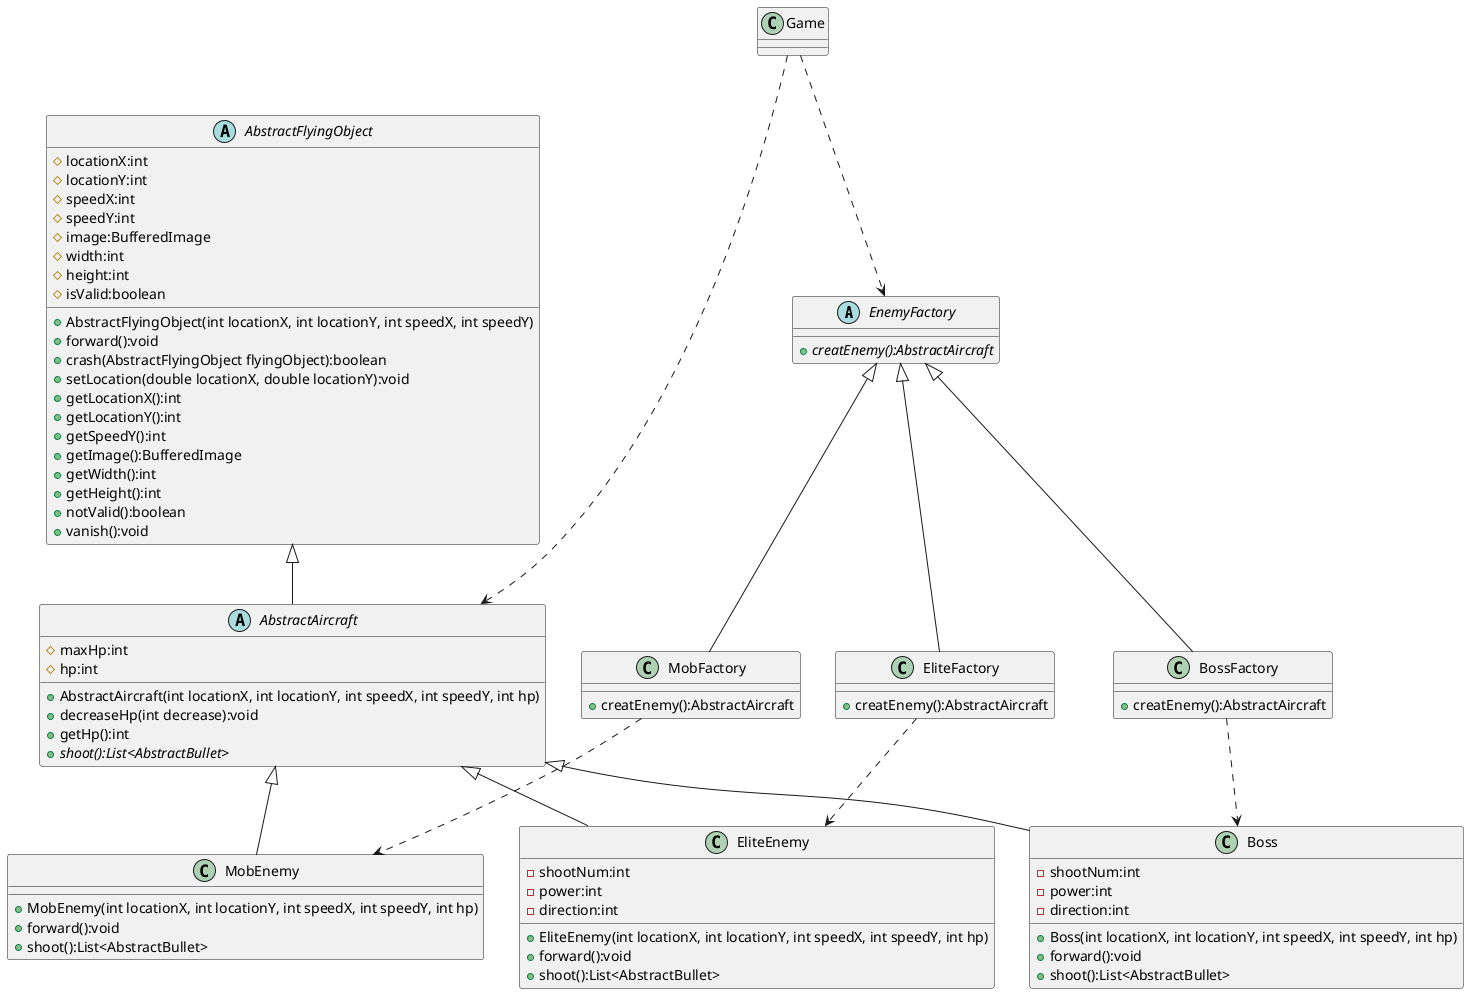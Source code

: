 @startuml
'https://plantuml.com/class-diagram

abstract class EnemyFactory {
    + {abstract} creatEnemy():AbstractAircraft
}

class MobFactory {
    + creatEnemy():AbstractAircraft
}

class EliteFactory {
    + creatEnemy():AbstractAircraft
}

class BossFactory {
    + creatEnemy():AbstractAircraft
}

class Game {
}

abstract class AbstractFlyingObject
{
    # locationX:int
    # locationY:int
    # speedX:int
    # speedY:int
    # image:BufferedImage
    # width:int
    # height:int
    # isValid:boolean

    + AbstractFlyingObject(int locationX, int locationY, int speedX, int speedY)
    + forward():void
    + crash(AbstractFlyingObject flyingObject):boolean
    + setLocation(double locationX, double locationY):void
    + getLocationX():int
    + getLocationY():int
    + getSpeedY():int
    + getImage():BufferedImage
    + getWidth():int
    + getHeight():int
    + notValid():boolean
    + vanish():void
}

abstract class AbstractAircraft
{
	# maxHp:int
    # hp:int
    + AbstractAircraft(int locationX, int locationY, int speedX, int speedY, int hp)
    + decreaseHp(int decrease):void
    + getHp():int
    + {abstract} shoot():List<AbstractBullet>
}

class MobEnemy {
    + MobEnemy(int locationX, int locationY, int speedX, int speedY, int hp)
    + forward():void
    + shoot():List<AbstractBullet>
}

class EliteEnemy {
    - shootNum:int
    - power:int
    - direction:int
    + EliteEnemy(int locationX, int locationY, int speedX, int speedY, int hp)
    + forward():void
    + shoot():List<AbstractBullet>
}

class Boss {
    - shootNum:int
    - power:int
    - direction:int
    + Boss(int locationX, int locationY, int speedX, int speedY, int hp)
    + forward():void
    + shoot():List<AbstractBullet>
}

AbstractFlyingObject <|-- AbstractAircraft

AbstractAircraft <|-- MobEnemy
AbstractAircraft <|-- EliteEnemy
AbstractAircraft <|-- Boss

EnemyFactory <|-- MobFactory
EnemyFactory <|-- EliteFactory
EnemyFactory <|-- BossFactory

Game ..> EnemyFactory
Game ..> AbstractAircraft

MobFactory ..> MobEnemy
EliteFactory ..> EliteEnemy
BossFactory ..> Boss

@enduml
